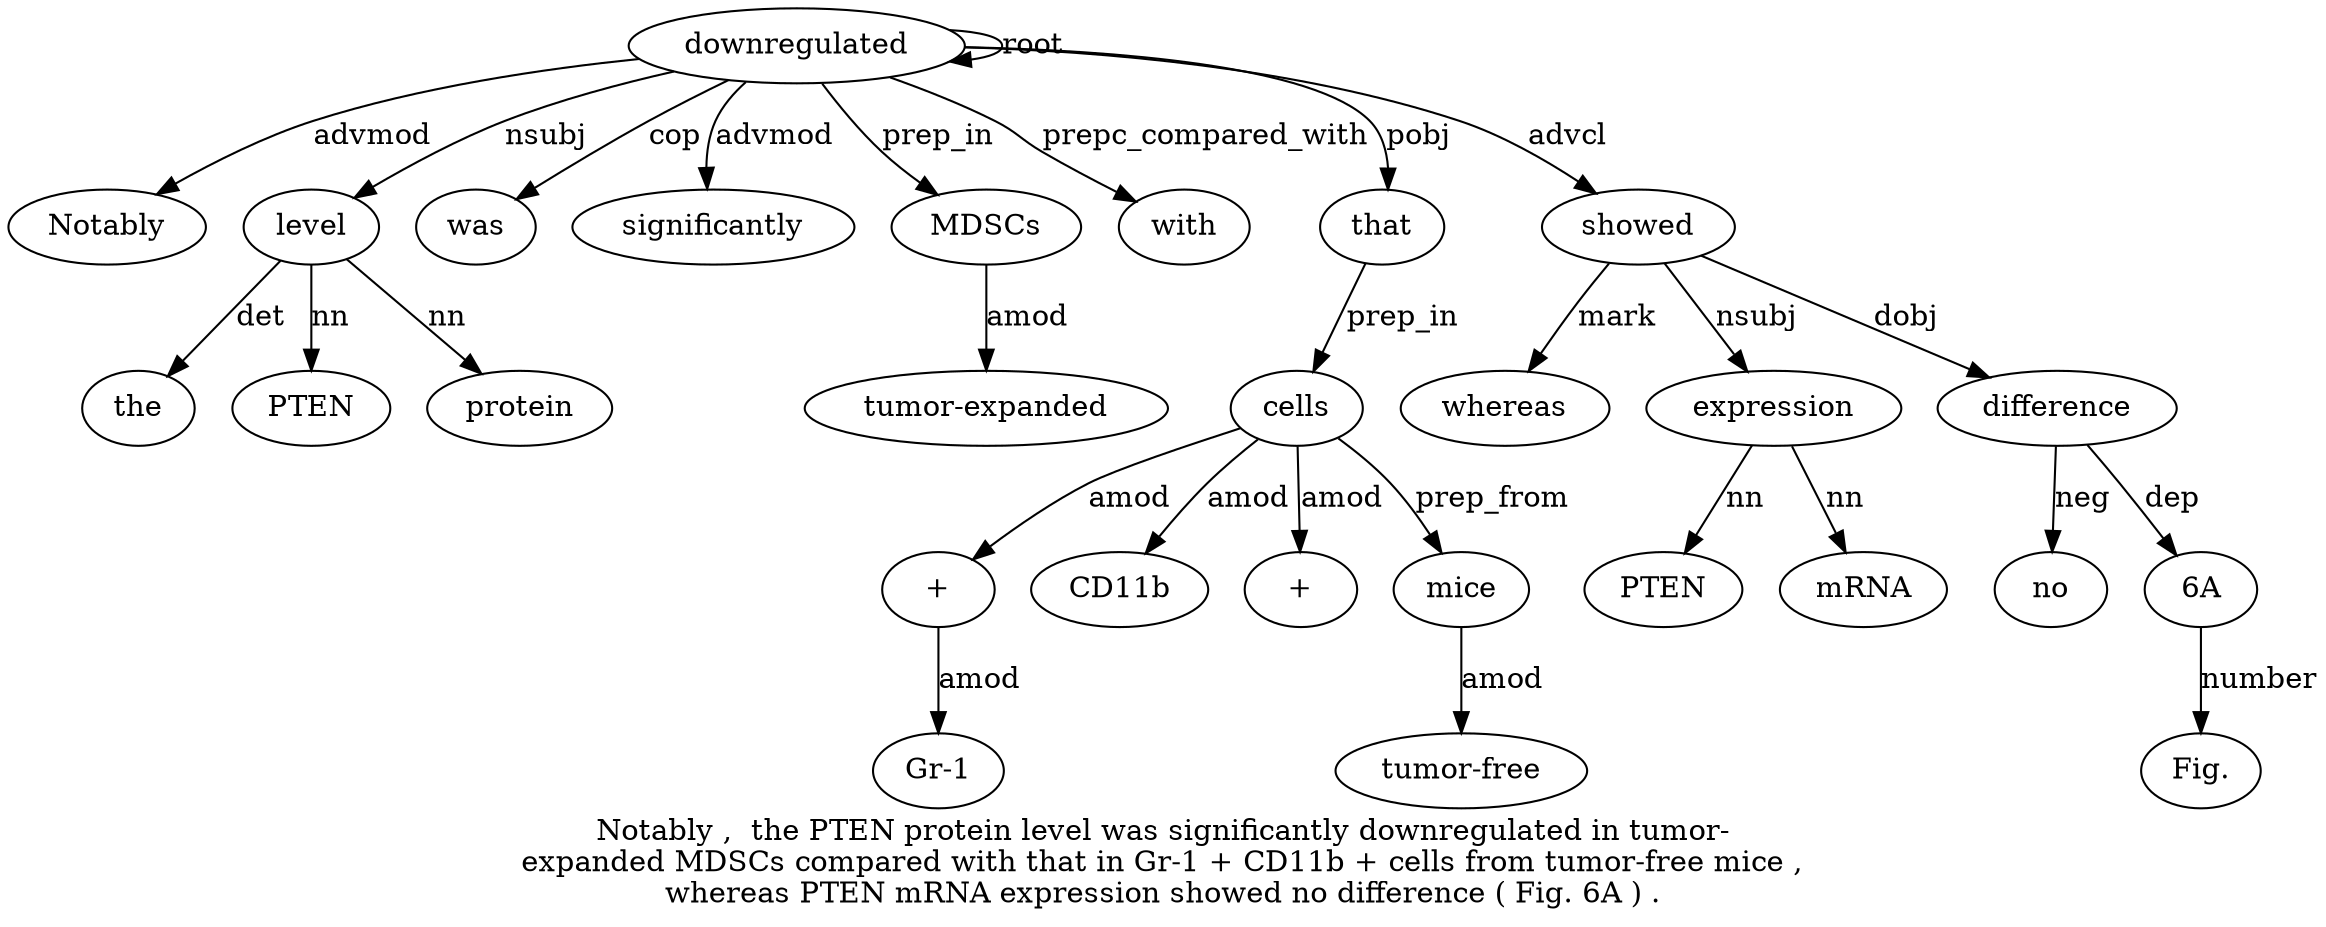 digraph "Notably ,  the PTEN protein level was significantly downregulated in tumor-expanded MDSCs compared with that in Gr-1 + CD11b + cells from tumor-free mice ,  whereas PTEN mRNA expression showed no difference ( Fig. 6A ) ." {
label="Notably ,  the PTEN protein level was significantly downregulated in tumor-
expanded MDSCs compared with that in Gr-1 + CD11b + cells from tumor-free mice ,
whereas PTEN mRNA expression showed no difference ( Fig. 6A ) .";
downregulated9 [style=filled, fillcolor=white, label=downregulated];
Notably1 [style=filled, fillcolor=white, label=Notably];
downregulated9 -> Notably1  [label=advmod];
level6 [style=filled, fillcolor=white, label=level];
the3 [style=filled, fillcolor=white, label=the];
level6 -> the3  [label=det];
PTEN4 [style=filled, fillcolor=white, label=PTEN];
level6 -> PTEN4  [label=nn];
protein5 [style=filled, fillcolor=white, label=protein];
level6 -> protein5  [label=nn];
downregulated9 -> level6  [label=nsubj];
was7 [style=filled, fillcolor=white, label=was];
downregulated9 -> was7  [label=cop];
significantly8 [style=filled, fillcolor=white, label=significantly];
downregulated9 -> significantly8  [label=advmod];
downregulated9 -> downregulated9  [label=root];
MDSCs12 [style=filled, fillcolor=white, label=MDSCs];
"tumor-expanded11" [style=filled, fillcolor=white, label="tumor-expanded"];
MDSCs12 -> "tumor-expanded11"  [label=amod];
downregulated9 -> MDSCs12  [label=prep_in];
with14 [style=filled, fillcolor=white, label=with];
downregulated9 -> with14  [label=prepc_compared_with];
that15 [style=filled, fillcolor=white, label=that];
downregulated9 -> that15  [label=pobj];
"+18" [style=filled, fillcolor=white, label="+"];
"Gr-17" [style=filled, fillcolor=white, label="Gr-1"];
"+18" -> "Gr-17"  [label=amod];
cells21 [style=filled, fillcolor=white, label=cells];
cells21 -> "+18"  [label=amod];
CD11b19 [style=filled, fillcolor=white, label=CD11b];
cells21 -> CD11b19  [label=amod];
"+20" [style=filled, fillcolor=white, label="+"];
cells21 -> "+20"  [label=amod];
that15 -> cells21  [label=prep_in];
mice24 [style=filled, fillcolor=white, label=mice];
"tumor-free23" [style=filled, fillcolor=white, label="tumor-free"];
mice24 -> "tumor-free23"  [label=amod];
cells21 -> mice24  [label=prep_from];
showed30 [style=filled, fillcolor=white, label=showed];
whereas26 [style=filled, fillcolor=white, label=whereas];
showed30 -> whereas26  [label=mark];
expression29 [style=filled, fillcolor=white, label=expression];
PTEN27 [style=filled, fillcolor=white, label=PTEN];
expression29 -> PTEN27  [label=nn];
mRNA28 [style=filled, fillcolor=white, label=mRNA];
expression29 -> mRNA28  [label=nn];
showed30 -> expression29  [label=nsubj];
downregulated9 -> showed30  [label=advcl];
difference32 [style=filled, fillcolor=white, label=difference];
no31 [style=filled, fillcolor=white, label=no];
difference32 -> no31  [label=neg];
showed30 -> difference32  [label=dobj];
"6A35" [style=filled, fillcolor=white, label="6A"];
"Fig.34" [style=filled, fillcolor=white, label="Fig."];
"6A35" -> "Fig.34"  [label=number];
difference32 -> "6A35"  [label=dep];
}
